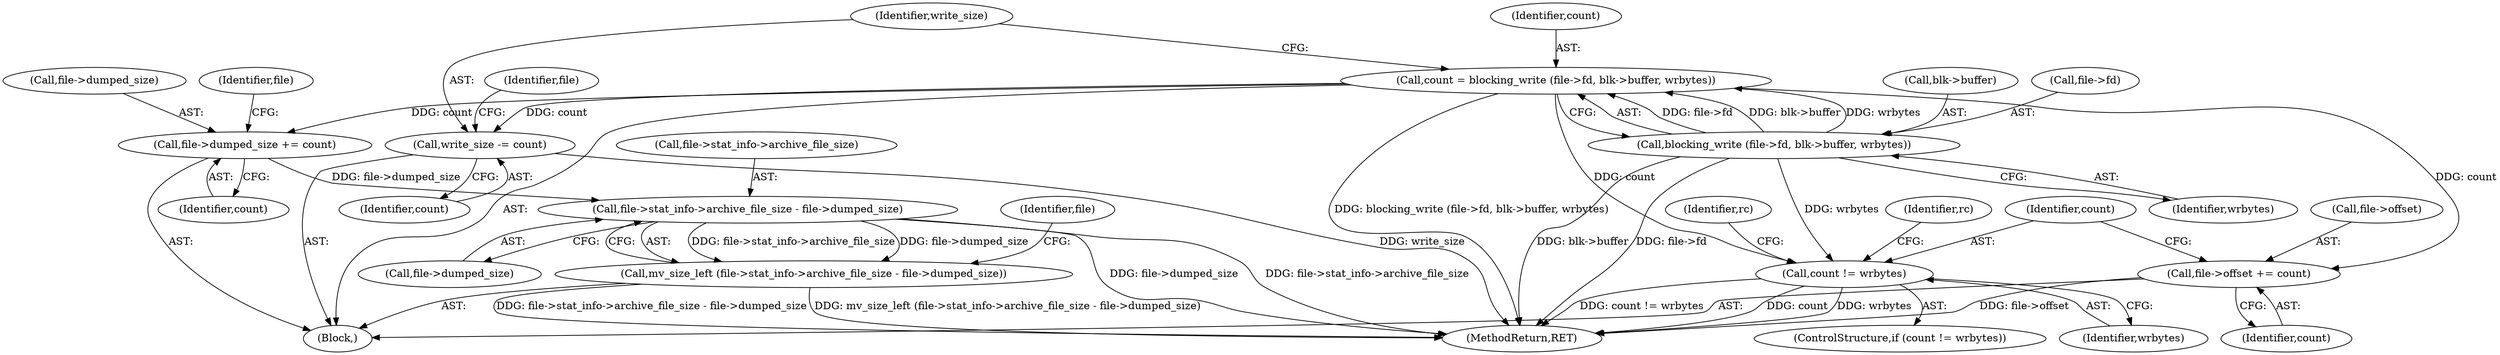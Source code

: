 digraph "0_savannah_c15c42ccd1e2377945fd0414eca1a49294bff454@API" {
"1000294" [label="(Call,count = blocking_write (file->fd, blk->buffer, wrbytes))"];
"1000296" [label="(Call,blocking_write (file->fd, blk->buffer, wrbytes))"];
"1000304" [label="(Call,write_size -= count)"];
"1000307" [label="(Call,file->dumped_size += count)"];
"1000313" [label="(Call,file->stat_info->archive_file_size - file->dumped_size)"];
"1000312" [label="(Call,mv_size_left (file->stat_info->archive_file_size - file->dumped_size))"];
"1000322" [label="(Call,file->offset += count)"];
"1000328" [label="(Call,count != wrbytes)"];
"1000309" [label="(Identifier,file)"];
"1000297" [label="(Call,file->fd)"];
"1000323" [label="(Call,file->offset)"];
"1000338" [label="(Identifier,rc)"];
"1000314" [label="(Call,file->stat_info->archive_file_size)"];
"1000416" [label="(MethodReturn,RET)"];
"1000329" [label="(Identifier,count)"];
"1000305" [label="(Identifier,write_size)"];
"1000104" [label="(Block,)"];
"1000324" [label="(Identifier,file)"];
"1000328" [label="(Call,count != wrbytes)"];
"1000322" [label="(Call,file->offset += count)"];
"1000319" [label="(Call,file->dumped_size)"];
"1000332" [label="(Identifier,rc)"];
"1000294" [label="(Call,count = blocking_write (file->fd, blk->buffer, wrbytes))"];
"1000312" [label="(Call,mv_size_left (file->stat_info->archive_file_size - file->dumped_size))"];
"1000295" [label="(Identifier,count)"];
"1000326" [label="(Identifier,count)"];
"1000311" [label="(Identifier,count)"];
"1000303" [label="(Identifier,wrbytes)"];
"1000307" [label="(Call,file->dumped_size += count)"];
"1000306" [label="(Identifier,count)"];
"1000313" [label="(Call,file->stat_info->archive_file_size - file->dumped_size)"];
"1000304" [label="(Call,write_size -= count)"];
"1000300" [label="(Call,blk->buffer)"];
"1000330" [label="(Identifier,wrbytes)"];
"1000316" [label="(Identifier,file)"];
"1000327" [label="(ControlStructure,if (count != wrbytes))"];
"1000296" [label="(Call,blocking_write (file->fd, blk->buffer, wrbytes))"];
"1000308" [label="(Call,file->dumped_size)"];
"1000294" -> "1000104"  [label="AST: "];
"1000294" -> "1000296"  [label="CFG: "];
"1000295" -> "1000294"  [label="AST: "];
"1000296" -> "1000294"  [label="AST: "];
"1000305" -> "1000294"  [label="CFG: "];
"1000294" -> "1000416"  [label="DDG: blocking_write (file->fd, blk->buffer, wrbytes)"];
"1000296" -> "1000294"  [label="DDG: file->fd"];
"1000296" -> "1000294"  [label="DDG: blk->buffer"];
"1000296" -> "1000294"  [label="DDG: wrbytes"];
"1000294" -> "1000304"  [label="DDG: count"];
"1000294" -> "1000307"  [label="DDG: count"];
"1000294" -> "1000322"  [label="DDG: count"];
"1000294" -> "1000328"  [label="DDG: count"];
"1000296" -> "1000303"  [label="CFG: "];
"1000297" -> "1000296"  [label="AST: "];
"1000300" -> "1000296"  [label="AST: "];
"1000303" -> "1000296"  [label="AST: "];
"1000296" -> "1000416"  [label="DDG: blk->buffer"];
"1000296" -> "1000416"  [label="DDG: file->fd"];
"1000296" -> "1000328"  [label="DDG: wrbytes"];
"1000304" -> "1000104"  [label="AST: "];
"1000304" -> "1000306"  [label="CFG: "];
"1000305" -> "1000304"  [label="AST: "];
"1000306" -> "1000304"  [label="AST: "];
"1000309" -> "1000304"  [label="CFG: "];
"1000304" -> "1000416"  [label="DDG: write_size"];
"1000307" -> "1000104"  [label="AST: "];
"1000307" -> "1000311"  [label="CFG: "];
"1000308" -> "1000307"  [label="AST: "];
"1000311" -> "1000307"  [label="AST: "];
"1000316" -> "1000307"  [label="CFG: "];
"1000307" -> "1000313"  [label="DDG: file->dumped_size"];
"1000313" -> "1000312"  [label="AST: "];
"1000313" -> "1000319"  [label="CFG: "];
"1000314" -> "1000313"  [label="AST: "];
"1000319" -> "1000313"  [label="AST: "];
"1000312" -> "1000313"  [label="CFG: "];
"1000313" -> "1000416"  [label="DDG: file->dumped_size"];
"1000313" -> "1000416"  [label="DDG: file->stat_info->archive_file_size"];
"1000313" -> "1000312"  [label="DDG: file->stat_info->archive_file_size"];
"1000313" -> "1000312"  [label="DDG: file->dumped_size"];
"1000312" -> "1000104"  [label="AST: "];
"1000324" -> "1000312"  [label="CFG: "];
"1000312" -> "1000416"  [label="DDG: mv_size_left (file->stat_info->archive_file_size - file->dumped_size)"];
"1000312" -> "1000416"  [label="DDG: file->stat_info->archive_file_size - file->dumped_size"];
"1000322" -> "1000104"  [label="AST: "];
"1000322" -> "1000326"  [label="CFG: "];
"1000323" -> "1000322"  [label="AST: "];
"1000326" -> "1000322"  [label="AST: "];
"1000329" -> "1000322"  [label="CFG: "];
"1000322" -> "1000416"  [label="DDG: file->offset"];
"1000328" -> "1000327"  [label="AST: "];
"1000328" -> "1000330"  [label="CFG: "];
"1000329" -> "1000328"  [label="AST: "];
"1000330" -> "1000328"  [label="AST: "];
"1000332" -> "1000328"  [label="CFG: "];
"1000338" -> "1000328"  [label="CFG: "];
"1000328" -> "1000416"  [label="DDG: count != wrbytes"];
"1000328" -> "1000416"  [label="DDG: count"];
"1000328" -> "1000416"  [label="DDG: wrbytes"];
}
